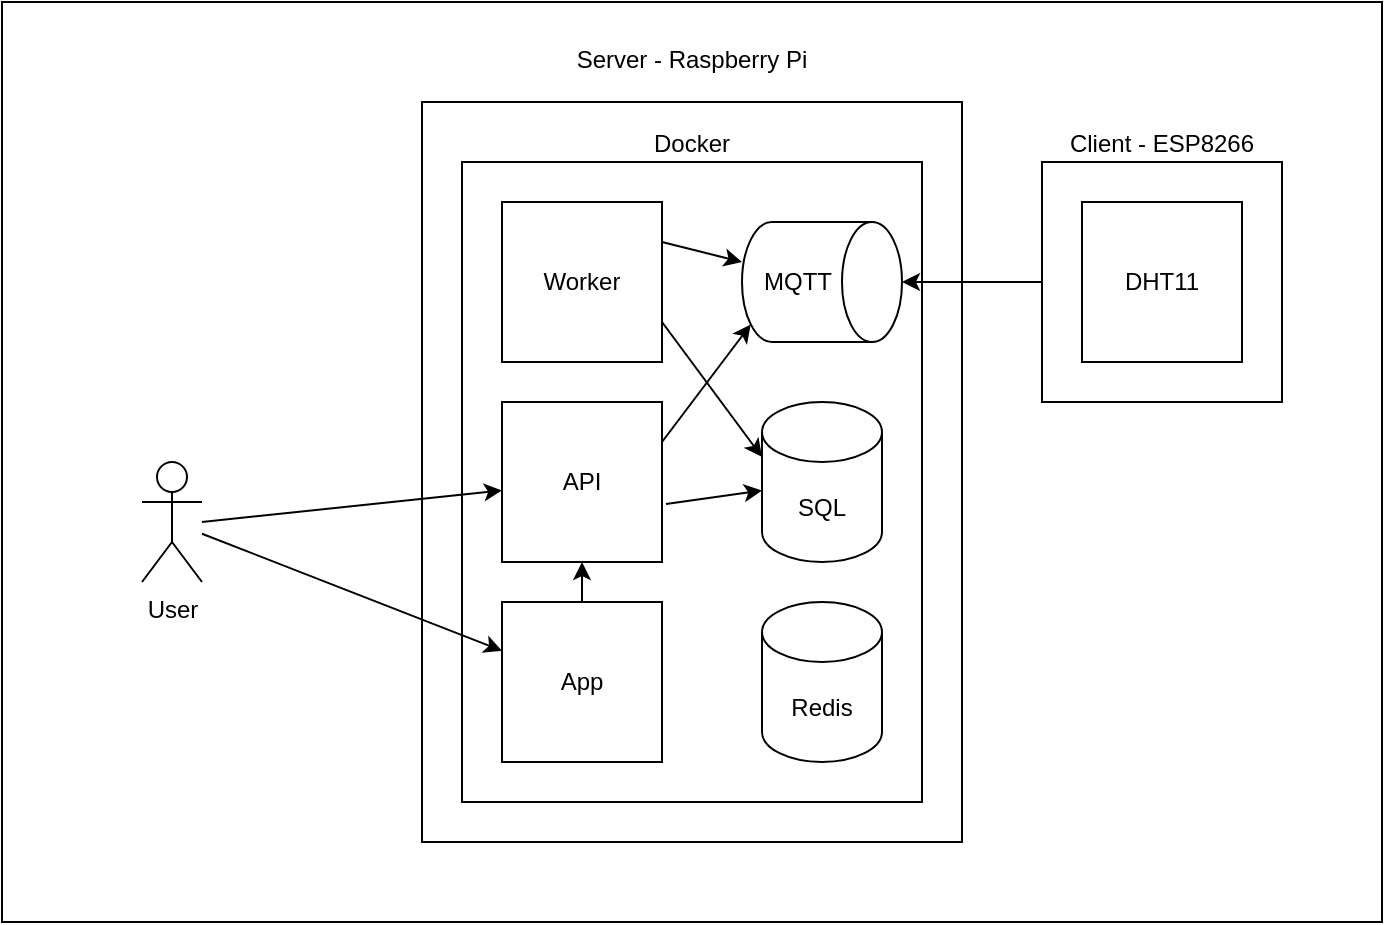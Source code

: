 <mxfile>
    <diagram id="E-Rdp8klzEa-9GULn6kW" name="Page-1">
        <mxGraphModel dx="1412" dy="1357" grid="1" gridSize="10" guides="1" tooltips="1" connect="1" arrows="1" fold="1" page="1" pageScale="1" pageWidth="850" pageHeight="1100" math="0" shadow="0">
            <root>
                <mxCell id="0"/>
                <mxCell id="1" parent="0"/>
                <mxCell id="37" value="" style="rounded=0;whiteSpace=wrap;html=1;" parent="1" vertex="1">
                    <mxGeometry x="-180" y="-10" width="690" height="460" as="geometry"/>
                </mxCell>
                <mxCell id="24" value="User" style="shape=umlActor;verticalLabelPosition=bottom;verticalAlign=top;html=1;outlineConnect=0;" parent="1" vertex="1">
                    <mxGeometry x="-110" y="220" width="30" height="60" as="geometry"/>
                </mxCell>
                <mxCell id="26" value="" style="group" parent="1" vertex="1" connectable="0">
                    <mxGeometry x="30" y="40" width="270" height="370" as="geometry"/>
                </mxCell>
                <mxCell id="25" value="&lt;p&gt;Server - Raspberry Pi&lt;/p&gt;" style="rounded=0;whiteSpace=wrap;html=1;labelPosition=center;verticalLabelPosition=top;align=center;verticalAlign=bottom;" parent="26" vertex="1">
                    <mxGeometry width="270" height="370" as="geometry"/>
                </mxCell>
                <mxCell id="23" value="" style="group" parent="26" vertex="1" connectable="0">
                    <mxGeometry x="20" y="30" width="230" height="320" as="geometry"/>
                </mxCell>
                <mxCell id="12" value="Docker" style="rounded=0;whiteSpace=wrap;html=1;labelPosition=center;verticalLabelPosition=top;align=center;verticalAlign=bottom;" parent="23" vertex="1">
                    <mxGeometry width="230" height="320" as="geometry"/>
                </mxCell>
                <mxCell id="4" value="API" style="whiteSpace=wrap;html=1;aspect=fixed;" parent="23" vertex="1">
                    <mxGeometry x="20" y="120" width="80" height="80" as="geometry"/>
                </mxCell>
                <mxCell id="5" value="MQTT" style="shape=cylinder3;whiteSpace=wrap;html=1;boundedLbl=1;backgroundOutline=1;size=15;rotation=0;direction=south;" parent="23" vertex="1">
                    <mxGeometry x="140" y="30" width="80" height="60" as="geometry"/>
                </mxCell>
                <mxCell id="22" style="edgeStyle=none;html=1;exitX=1;exitY=0.25;exitDx=0;exitDy=0;entryX=0.855;entryY=1;entryDx=0;entryDy=-4.35;entryPerimeter=0;" parent="23" source="4" target="5" edge="1">
                    <mxGeometry relative="1" as="geometry"/>
                </mxCell>
                <mxCell id="20" style="edgeStyle=none;html=1;exitX=1;exitY=0.25;exitDx=0;exitDy=0;" parent="23" source="6" target="5" edge="1">
                    <mxGeometry relative="1" as="geometry"/>
                </mxCell>
                <mxCell id="6" value="Worker" style="whiteSpace=wrap;html=1;aspect=fixed;" parent="23" vertex="1">
                    <mxGeometry x="20" y="20" width="80" height="80" as="geometry"/>
                </mxCell>
                <mxCell id="7" value="SQL" style="shape=cylinder3;whiteSpace=wrap;html=1;boundedLbl=1;backgroundOutline=1;size=15;rotation=0;" parent="23" vertex="1">
                    <mxGeometry x="150" y="120" width="60" height="80" as="geometry"/>
                </mxCell>
                <mxCell id="16" style="edgeStyle=none;html=1;exitX=0.5;exitY=0;exitDx=0;exitDy=0;entryX=0.5;entryY=1;entryDx=0;entryDy=0;" parent="23" source="9" target="4" edge="1">
                    <mxGeometry relative="1" as="geometry"/>
                </mxCell>
                <mxCell id="9" value="App" style="whiteSpace=wrap;html=1;aspect=fixed;" parent="23" vertex="1">
                    <mxGeometry x="20" y="220" width="80" height="80" as="geometry"/>
                </mxCell>
                <mxCell id="21" style="edgeStyle=none;html=1;exitX=1;exitY=0.75;exitDx=0;exitDy=0;entryX=0;entryY=0;entryDx=0;entryDy=27.5;entryPerimeter=0;" parent="23" source="6" target="7" edge="1">
                    <mxGeometry relative="1" as="geometry"/>
                </mxCell>
                <mxCell id="14" value="" style="endArrow=classic;html=1;exitX=1.025;exitY=0.638;exitDx=0;exitDy=0;exitPerimeter=0;" parent="23" source="4" target="7" edge="1">
                    <mxGeometry width="50" height="50" relative="1" as="geometry">
                        <mxPoint x="100" y="200" as="sourcePoint"/>
                        <mxPoint x="150" y="150" as="targetPoint"/>
                    </mxGeometry>
                </mxCell>
                <mxCell id="39" value="Redis" style="shape=cylinder3;whiteSpace=wrap;html=1;boundedLbl=1;backgroundOutline=1;size=15;" vertex="1" parent="23">
                    <mxGeometry x="150" y="220" width="60" height="80" as="geometry"/>
                </mxCell>
                <mxCell id="29" style="edgeStyle=none;html=1;" parent="1" source="24" target="9" edge="1">
                    <mxGeometry relative="1" as="geometry"/>
                </mxCell>
                <mxCell id="33" value="" style="group" parent="1" vertex="1" connectable="0">
                    <mxGeometry x="340" y="70" width="120" height="120" as="geometry"/>
                </mxCell>
                <mxCell id="30" value="Client - ESP8266" style="rounded=0;whiteSpace=wrap;html=1;labelPosition=center;verticalLabelPosition=top;align=center;verticalAlign=bottom;" parent="33" vertex="1">
                    <mxGeometry width="120" height="120" as="geometry"/>
                </mxCell>
                <mxCell id="32" value="DHT11" style="whiteSpace=wrap;html=1;aspect=fixed;" parent="33" vertex="1">
                    <mxGeometry x="20" y="20" width="80" height="80" as="geometry"/>
                </mxCell>
                <mxCell id="36" style="edgeStyle=none;html=1;exitX=0;exitY=0.5;exitDx=0;exitDy=0;" parent="1" source="30" target="5" edge="1">
                    <mxGeometry relative="1" as="geometry"/>
                </mxCell>
                <mxCell id="38" style="edgeStyle=none;html=1;" parent="1" target="4" edge="1">
                    <mxGeometry relative="1" as="geometry">
                        <mxPoint x="-80" y="250" as="sourcePoint"/>
                    </mxGeometry>
                </mxCell>
            </root>
        </mxGraphModel>
    </diagram>
</mxfile>